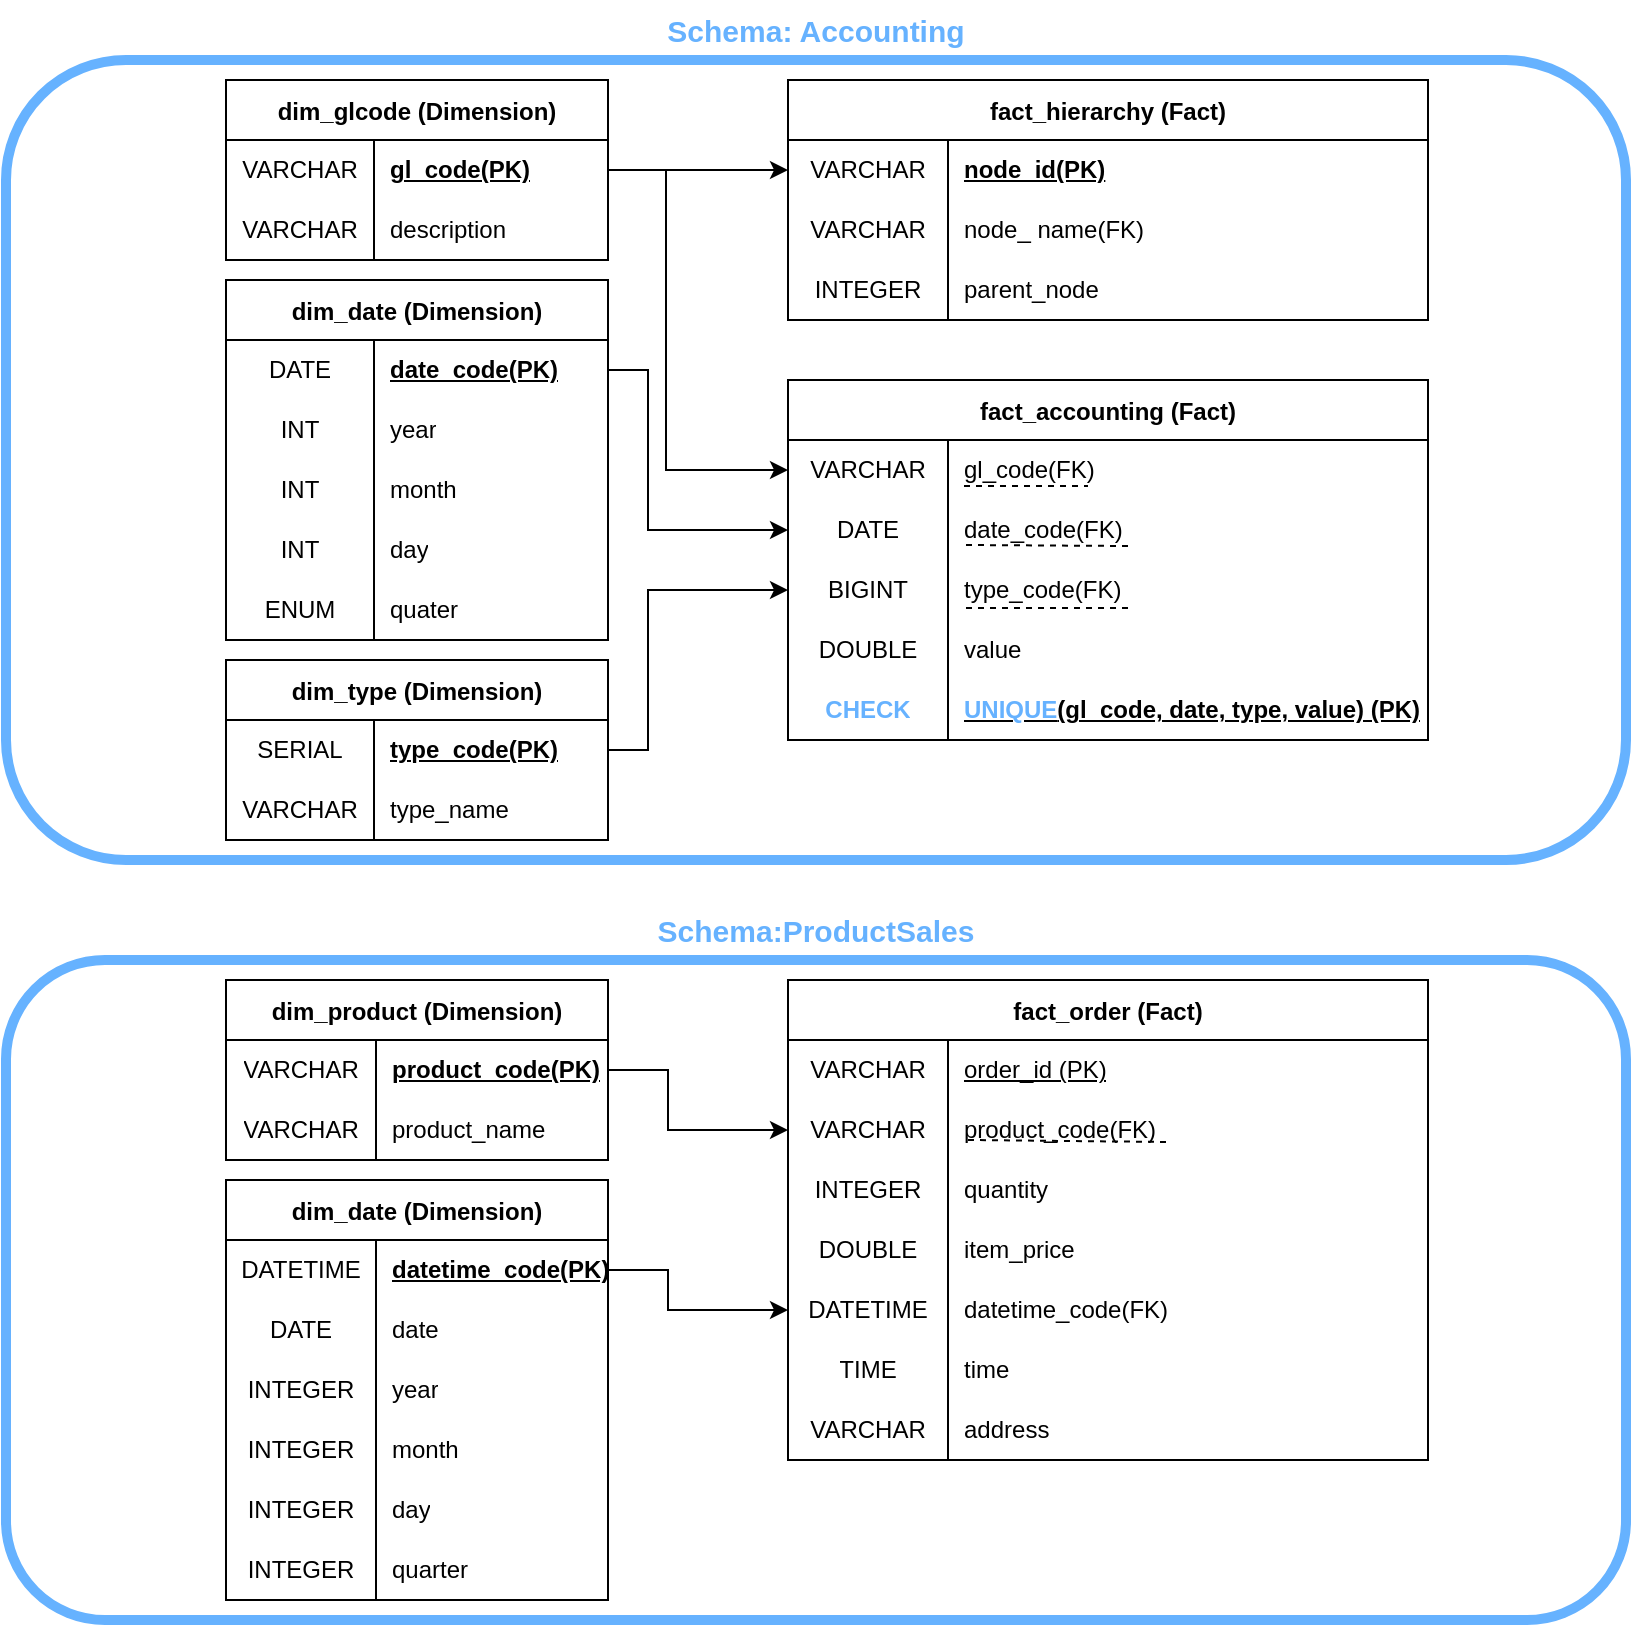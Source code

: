 <mxfile version="16.6.1" type="device"><diagram id="5F-pUFvBy4XZuOsoaBeC" name="Page-1"><mxGraphModel dx="693" dy="512" grid="1" gridSize="10" guides="1" tooltips="1" connect="1" arrows="1" fold="1" page="1" pageScale="1" pageWidth="827" pageHeight="1169" math="0" shadow="0"><root><mxCell id="0"/><mxCell id="1" parent="0"/><mxCell id="1MvtZuSsU6EJmMbIw_kp-1" value="dim_date (Dimension)" style="shape=table;startSize=30;container=1;collapsible=0;childLayout=tableLayout;fixedRows=1;rowLines=0;fontStyle=1;" parent="1" vertex="1"><mxGeometry x="119" y="140" width="191" height="180" as="geometry"/></mxCell><mxCell id="1MvtZuSsU6EJmMbIw_kp-2" value="" style="shape=tableRow;horizontal=0;startSize=0;swimlaneHead=0;swimlaneBody=0;top=0;left=0;bottom=0;right=0;collapsible=0;dropTarget=0;fillColor=none;points=[[0,0.5],[1,0.5]];portConstraint=eastwest;" parent="1MvtZuSsU6EJmMbIw_kp-1" vertex="1"><mxGeometry y="30" width="191" height="30" as="geometry"/></mxCell><mxCell id="1MvtZuSsU6EJmMbIw_kp-3" value="DATE" style="shape=partialRectangle;html=1;whiteSpace=wrap;connectable=0;fillColor=none;top=0;left=0;bottom=0;right=0;overflow=hidden;pointerEvents=1;" parent="1MvtZuSsU6EJmMbIw_kp-2" vertex="1"><mxGeometry width="74" height="30" as="geometry"><mxRectangle width="74" height="30" as="alternateBounds"/></mxGeometry></mxCell><mxCell id="1MvtZuSsU6EJmMbIw_kp-4" value="&lt;u&gt;&lt;b&gt;date_code(PK)&lt;/b&gt;&lt;/u&gt;" style="shape=partialRectangle;html=1;whiteSpace=wrap;connectable=0;fillColor=none;top=0;left=0;bottom=0;right=0;align=left;spacingLeft=6;overflow=hidden;" parent="1MvtZuSsU6EJmMbIw_kp-2" vertex="1"><mxGeometry x="74" width="117" height="30" as="geometry"><mxRectangle width="117" height="30" as="alternateBounds"/></mxGeometry></mxCell><mxCell id="1MvtZuSsU6EJmMbIw_kp-5" value="" style="shape=tableRow;horizontal=0;startSize=0;swimlaneHead=0;swimlaneBody=0;top=0;left=0;bottom=0;right=0;collapsible=0;dropTarget=0;fillColor=none;points=[[0,0.5],[1,0.5]];portConstraint=eastwest;" parent="1MvtZuSsU6EJmMbIw_kp-1" vertex="1"><mxGeometry y="60" width="191" height="30" as="geometry"/></mxCell><mxCell id="1MvtZuSsU6EJmMbIw_kp-6" value="INT" style="shape=partialRectangle;html=1;whiteSpace=wrap;connectable=0;fillColor=none;top=0;left=0;bottom=0;right=0;overflow=hidden;" parent="1MvtZuSsU6EJmMbIw_kp-5" vertex="1"><mxGeometry width="74" height="30" as="geometry"><mxRectangle width="74" height="30" as="alternateBounds"/></mxGeometry></mxCell><mxCell id="1MvtZuSsU6EJmMbIw_kp-7" value="year" style="shape=partialRectangle;html=1;whiteSpace=wrap;connectable=0;fillColor=none;top=0;left=0;bottom=0;right=0;align=left;spacingLeft=6;overflow=hidden;" parent="1MvtZuSsU6EJmMbIw_kp-5" vertex="1"><mxGeometry x="74" width="117" height="30" as="geometry"><mxRectangle width="117" height="30" as="alternateBounds"/></mxGeometry></mxCell><mxCell id="1MvtZuSsU6EJmMbIw_kp-8" value="" style="shape=tableRow;horizontal=0;startSize=0;swimlaneHead=0;swimlaneBody=0;top=0;left=0;bottom=0;right=0;collapsible=0;dropTarget=0;fillColor=none;points=[[0,0.5],[1,0.5]];portConstraint=eastwest;" parent="1MvtZuSsU6EJmMbIw_kp-1" vertex="1"><mxGeometry y="90" width="191" height="30" as="geometry"/></mxCell><mxCell id="1MvtZuSsU6EJmMbIw_kp-9" value="INT" style="shape=partialRectangle;html=1;whiteSpace=wrap;connectable=0;fillColor=none;top=0;left=0;bottom=0;right=0;overflow=hidden;" parent="1MvtZuSsU6EJmMbIw_kp-8" vertex="1"><mxGeometry width="74" height="30" as="geometry"><mxRectangle width="74" height="30" as="alternateBounds"/></mxGeometry></mxCell><mxCell id="1MvtZuSsU6EJmMbIw_kp-10" value="month" style="shape=partialRectangle;html=1;whiteSpace=wrap;connectable=0;fillColor=none;top=0;left=0;bottom=0;right=0;align=left;spacingLeft=6;overflow=hidden;" parent="1MvtZuSsU6EJmMbIw_kp-8" vertex="1"><mxGeometry x="74" width="117" height="30" as="geometry"><mxRectangle width="117" height="30" as="alternateBounds"/></mxGeometry></mxCell><mxCell id="1MvtZuSsU6EJmMbIw_kp-11" value="" style="shape=tableRow;horizontal=0;startSize=0;swimlaneHead=0;swimlaneBody=0;top=0;left=0;bottom=0;right=0;collapsible=0;dropTarget=0;fillColor=none;points=[[0,0.5],[1,0.5]];portConstraint=eastwest;" parent="1MvtZuSsU6EJmMbIw_kp-1" vertex="1"><mxGeometry y="120" width="191" height="30" as="geometry"/></mxCell><mxCell id="1MvtZuSsU6EJmMbIw_kp-12" value="INT" style="shape=partialRectangle;html=1;whiteSpace=wrap;connectable=0;fillColor=none;top=0;left=0;bottom=0;right=0;overflow=hidden;" parent="1MvtZuSsU6EJmMbIw_kp-11" vertex="1"><mxGeometry width="74" height="30" as="geometry"><mxRectangle width="74" height="30" as="alternateBounds"/></mxGeometry></mxCell><mxCell id="1MvtZuSsU6EJmMbIw_kp-13" value="day" style="shape=partialRectangle;html=1;whiteSpace=wrap;connectable=0;fillColor=none;top=0;left=0;bottom=0;right=0;align=left;spacingLeft=6;overflow=hidden;" parent="1MvtZuSsU6EJmMbIw_kp-11" vertex="1"><mxGeometry x="74" width="117" height="30" as="geometry"><mxRectangle width="117" height="30" as="alternateBounds"/></mxGeometry></mxCell><mxCell id="1MvtZuSsU6EJmMbIw_kp-14" value="" style="shape=tableRow;horizontal=0;startSize=0;swimlaneHead=0;swimlaneBody=0;top=0;left=0;bottom=0;right=0;collapsible=0;dropTarget=0;fillColor=none;points=[[0,0.5],[1,0.5]];portConstraint=eastwest;" parent="1MvtZuSsU6EJmMbIw_kp-1" vertex="1"><mxGeometry y="150" width="191" height="30" as="geometry"/></mxCell><mxCell id="1MvtZuSsU6EJmMbIw_kp-15" value="ENUM" style="shape=partialRectangle;html=1;whiteSpace=wrap;connectable=0;fillColor=none;top=0;left=0;bottom=0;right=0;overflow=hidden;" parent="1MvtZuSsU6EJmMbIw_kp-14" vertex="1"><mxGeometry width="74" height="30" as="geometry"><mxRectangle width="74" height="30" as="alternateBounds"/></mxGeometry></mxCell><mxCell id="1MvtZuSsU6EJmMbIw_kp-16" value="quater" style="shape=partialRectangle;html=1;whiteSpace=wrap;connectable=0;fillColor=none;top=0;left=0;bottom=0;right=0;align=left;spacingLeft=6;overflow=hidden;" parent="1MvtZuSsU6EJmMbIw_kp-14" vertex="1"><mxGeometry x="74" width="117" height="30" as="geometry"><mxRectangle width="117" height="30" as="alternateBounds"/></mxGeometry></mxCell><mxCell id="1MvtZuSsU6EJmMbIw_kp-17" value="fact_accounting (Fact)" style="shape=table;startSize=30;container=1;collapsible=0;childLayout=tableLayout;fixedRows=1;rowLines=0;fontStyle=1;" parent="1" vertex="1"><mxGeometry x="400" y="190" width="320" height="180" as="geometry"/></mxCell><mxCell id="1MvtZuSsU6EJmMbIw_kp-18" value="" style="shape=tableRow;horizontal=0;startSize=0;swimlaneHead=0;swimlaneBody=0;top=0;left=0;bottom=0;right=0;collapsible=0;dropTarget=0;fillColor=none;points=[[0,0.5],[1,0.5]];portConstraint=eastwest;" parent="1MvtZuSsU6EJmMbIw_kp-17" vertex="1"><mxGeometry y="30" width="320" height="30" as="geometry"/></mxCell><mxCell id="1MvtZuSsU6EJmMbIw_kp-19" value="VARCHAR" style="shape=partialRectangle;html=1;whiteSpace=wrap;connectable=0;fillColor=none;top=0;left=0;bottom=0;right=0;overflow=hidden;pointerEvents=1;" parent="1MvtZuSsU6EJmMbIw_kp-18" vertex="1"><mxGeometry width="80" height="30" as="geometry"><mxRectangle width="80" height="30" as="alternateBounds"/></mxGeometry></mxCell><mxCell id="1MvtZuSsU6EJmMbIw_kp-20" value="gl_code(FK)" style="shape=partialRectangle;html=1;whiteSpace=wrap;connectable=0;fillColor=none;top=0;left=0;bottom=0;right=0;align=left;spacingLeft=6;overflow=hidden;" parent="1MvtZuSsU6EJmMbIw_kp-18" vertex="1"><mxGeometry x="80" width="240" height="30" as="geometry"><mxRectangle width="240" height="30" as="alternateBounds"/></mxGeometry></mxCell><mxCell id="1MvtZuSsU6EJmMbIw_kp-21" value="" style="shape=tableRow;horizontal=0;startSize=0;swimlaneHead=0;swimlaneBody=0;top=0;left=0;bottom=0;right=0;collapsible=0;dropTarget=0;fillColor=none;points=[[0,0.5],[1,0.5]];portConstraint=eastwest;" parent="1MvtZuSsU6EJmMbIw_kp-17" vertex="1"><mxGeometry y="60" width="320" height="30" as="geometry"/></mxCell><mxCell id="1MvtZuSsU6EJmMbIw_kp-22" value="DATE" style="shape=partialRectangle;html=1;whiteSpace=wrap;connectable=0;fillColor=none;top=0;left=0;bottom=0;right=0;overflow=hidden;" parent="1MvtZuSsU6EJmMbIw_kp-21" vertex="1"><mxGeometry width="80" height="30" as="geometry"><mxRectangle width="80" height="30" as="alternateBounds"/></mxGeometry></mxCell><mxCell id="1MvtZuSsU6EJmMbIw_kp-23" value="date_code(FK)" style="shape=partialRectangle;html=1;whiteSpace=wrap;connectable=0;fillColor=none;top=0;left=0;bottom=0;right=0;align=left;spacingLeft=6;overflow=hidden;" parent="1MvtZuSsU6EJmMbIw_kp-21" vertex="1"><mxGeometry x="80" width="240" height="30" as="geometry"><mxRectangle width="240" height="30" as="alternateBounds"/></mxGeometry></mxCell><mxCell id="1MvtZuSsU6EJmMbIw_kp-24" value="" style="shape=tableRow;horizontal=0;startSize=0;swimlaneHead=0;swimlaneBody=0;top=0;left=0;bottom=0;right=0;collapsible=0;dropTarget=0;fillColor=none;points=[[0,0.5],[1,0.5]];portConstraint=eastwest;" parent="1MvtZuSsU6EJmMbIw_kp-17" vertex="1"><mxGeometry y="90" width="320" height="30" as="geometry"/></mxCell><mxCell id="1MvtZuSsU6EJmMbIw_kp-25" value="BIGINT" style="shape=partialRectangle;html=1;whiteSpace=wrap;connectable=0;fillColor=none;top=0;left=0;bottom=0;right=0;overflow=hidden;" parent="1MvtZuSsU6EJmMbIw_kp-24" vertex="1"><mxGeometry width="80" height="30" as="geometry"><mxRectangle width="80" height="30" as="alternateBounds"/></mxGeometry></mxCell><mxCell id="1MvtZuSsU6EJmMbIw_kp-26" value="type_code(FK)" style="shape=partialRectangle;html=1;whiteSpace=wrap;connectable=0;fillColor=none;top=0;left=0;bottom=0;right=0;align=left;spacingLeft=6;overflow=hidden;" parent="1MvtZuSsU6EJmMbIw_kp-24" vertex="1"><mxGeometry x="80" width="240" height="30" as="geometry"><mxRectangle width="240" height="30" as="alternateBounds"/></mxGeometry></mxCell><mxCell id="1MvtZuSsU6EJmMbIw_kp-27" value="" style="shape=tableRow;horizontal=0;startSize=0;swimlaneHead=0;swimlaneBody=0;top=0;left=0;bottom=0;right=0;collapsible=0;dropTarget=0;fillColor=none;points=[[0,0.5],[1,0.5]];portConstraint=eastwest;" parent="1MvtZuSsU6EJmMbIw_kp-17" vertex="1"><mxGeometry y="120" width="320" height="30" as="geometry"/></mxCell><mxCell id="1MvtZuSsU6EJmMbIw_kp-28" value="DOUBLE" style="shape=partialRectangle;html=1;whiteSpace=wrap;connectable=0;fillColor=none;top=0;left=0;bottom=0;right=0;overflow=hidden;" parent="1MvtZuSsU6EJmMbIw_kp-27" vertex="1"><mxGeometry width="80" height="30" as="geometry"><mxRectangle width="80" height="30" as="alternateBounds"/></mxGeometry></mxCell><mxCell id="1MvtZuSsU6EJmMbIw_kp-29" value="value" style="shape=partialRectangle;html=1;whiteSpace=wrap;connectable=0;fillColor=none;top=0;left=0;bottom=0;right=0;align=left;spacingLeft=6;overflow=hidden;" parent="1MvtZuSsU6EJmMbIw_kp-27" vertex="1"><mxGeometry x="80" width="240" height="30" as="geometry"><mxRectangle width="240" height="30" as="alternateBounds"/></mxGeometry></mxCell><mxCell id="1MvtZuSsU6EJmMbIw_kp-55" value="" style="shape=tableRow;horizontal=0;startSize=0;swimlaneHead=0;swimlaneBody=0;top=0;left=0;bottom=0;right=0;collapsible=0;dropTarget=0;fillColor=none;points=[[0,0.5],[1,0.5]];portConstraint=eastwest;" parent="1MvtZuSsU6EJmMbIw_kp-17" vertex="1"><mxGeometry y="150" width="320" height="30" as="geometry"/></mxCell><mxCell id="1MvtZuSsU6EJmMbIw_kp-56" value="&lt;font color=&quot;#66b2ff&quot;&gt;&lt;b&gt;CHECK&lt;/b&gt;&lt;/font&gt;" style="shape=partialRectangle;html=1;whiteSpace=wrap;connectable=0;fillColor=none;top=0;left=0;bottom=0;right=0;overflow=hidden;" parent="1MvtZuSsU6EJmMbIw_kp-55" vertex="1"><mxGeometry width="80" height="30" as="geometry"><mxRectangle width="80" height="30" as="alternateBounds"/></mxGeometry></mxCell><mxCell id="1MvtZuSsU6EJmMbIw_kp-57" value="&lt;u&gt;&lt;b&gt;&lt;font color=&quot;#66b2ff&quot;&gt;UNIQUE&lt;/font&gt;(gl_code, date, type, value) (PK)&lt;/b&gt;&lt;/u&gt;" style="shape=partialRectangle;html=1;whiteSpace=wrap;connectable=0;fillColor=none;top=0;left=0;bottom=0;right=0;align=left;spacingLeft=6;overflow=hidden;" parent="1MvtZuSsU6EJmMbIw_kp-55" vertex="1"><mxGeometry x="80" width="240" height="30" as="geometry"><mxRectangle width="240" height="30" as="alternateBounds"/></mxGeometry></mxCell><mxCell id="1MvtZuSsU6EJmMbIw_kp-30" value="dim_type (Dimension)" style="shape=table;startSize=30;container=1;collapsible=0;childLayout=tableLayout;fixedRows=1;rowLines=0;fontStyle=1;" parent="1" vertex="1"><mxGeometry x="119" y="330" width="191" height="90" as="geometry"/></mxCell><mxCell id="1MvtZuSsU6EJmMbIw_kp-31" value="" style="shape=tableRow;horizontal=0;startSize=0;swimlaneHead=0;swimlaneBody=0;top=0;left=0;bottom=0;right=0;collapsible=0;dropTarget=0;fillColor=none;points=[[0,0.5],[1,0.5]];portConstraint=eastwest;" parent="1MvtZuSsU6EJmMbIw_kp-30" vertex="1"><mxGeometry y="30" width="191" height="30" as="geometry"/></mxCell><mxCell id="1MvtZuSsU6EJmMbIw_kp-32" value="SERIAL" style="shape=partialRectangle;html=1;whiteSpace=wrap;connectable=0;fillColor=none;top=0;left=0;bottom=0;right=0;overflow=hidden;pointerEvents=1;" parent="1MvtZuSsU6EJmMbIw_kp-31" vertex="1"><mxGeometry width="74" height="30" as="geometry"><mxRectangle width="74" height="30" as="alternateBounds"/></mxGeometry></mxCell><mxCell id="1MvtZuSsU6EJmMbIw_kp-33" value="&lt;u&gt;&lt;b&gt;type_code(PK)&lt;/b&gt;&lt;/u&gt;" style="shape=partialRectangle;html=1;whiteSpace=wrap;connectable=0;fillColor=none;top=0;left=0;bottom=0;right=0;align=left;spacingLeft=6;overflow=hidden;" parent="1MvtZuSsU6EJmMbIw_kp-31" vertex="1"><mxGeometry x="74" width="117" height="30" as="geometry"><mxRectangle width="117" height="30" as="alternateBounds"/></mxGeometry></mxCell><mxCell id="1MvtZuSsU6EJmMbIw_kp-34" value="" style="shape=tableRow;horizontal=0;startSize=0;swimlaneHead=0;swimlaneBody=0;top=0;left=0;bottom=0;right=0;collapsible=0;dropTarget=0;fillColor=none;points=[[0,0.5],[1,0.5]];portConstraint=eastwest;" parent="1MvtZuSsU6EJmMbIw_kp-30" vertex="1"><mxGeometry y="60" width="191" height="30" as="geometry"/></mxCell><mxCell id="1MvtZuSsU6EJmMbIw_kp-35" value="VARCHAR" style="shape=partialRectangle;html=1;whiteSpace=wrap;connectable=0;fillColor=none;top=0;left=0;bottom=0;right=0;overflow=hidden;" parent="1MvtZuSsU6EJmMbIw_kp-34" vertex="1"><mxGeometry width="74" height="30" as="geometry"><mxRectangle width="74" height="30" as="alternateBounds"/></mxGeometry></mxCell><mxCell id="1MvtZuSsU6EJmMbIw_kp-36" value="type_name" style="shape=partialRectangle;html=1;whiteSpace=wrap;connectable=0;fillColor=none;top=0;left=0;bottom=0;right=0;align=left;spacingLeft=6;overflow=hidden;" parent="1MvtZuSsU6EJmMbIw_kp-34" vertex="1"><mxGeometry x="74" width="117" height="30" as="geometry"><mxRectangle width="117" height="30" as="alternateBounds"/></mxGeometry></mxCell><mxCell id="1MvtZuSsU6EJmMbIw_kp-52" value="" style="endArrow=none;dashed=1;html=1;rounded=0;strokeColor=#000000;strokeWidth=1;" parent="1" edge="1"><mxGeometry width="50" height="50" relative="1" as="geometry"><mxPoint x="489" y="272.5" as="sourcePoint"/><mxPoint x="570" y="273" as="targetPoint"/></mxGeometry></mxCell><mxCell id="1MvtZuSsU6EJmMbIw_kp-53" value="" style="endArrow=none;dashed=1;html=1;rounded=0;strokeColor=#000000;strokeWidth=1;fontSize=7;align=center;" parent="1" edge="1"><mxGeometry width="50" height="50" relative="1" as="geometry"><mxPoint x="488" y="243" as="sourcePoint"/><mxPoint x="550" y="243" as="targetPoint"/></mxGeometry></mxCell><mxCell id="1MvtZuSsU6EJmMbIw_kp-54" value="" style="endArrow=none;dashed=1;html=1;rounded=0;strokeColor=#000000;strokeWidth=1;" parent="1" edge="1"><mxGeometry width="50" height="50" relative="1" as="geometry"><mxPoint x="489" y="304" as="sourcePoint"/><mxPoint x="570" y="304" as="targetPoint"/></mxGeometry></mxCell><mxCell id="1MvtZuSsU6EJmMbIw_kp-58" value="dim_glcode (Dimension)" style="shape=table;startSize=30;container=1;collapsible=0;childLayout=tableLayout;fixedRows=1;rowLines=0;fontStyle=1;" parent="1" vertex="1"><mxGeometry x="119" y="40" width="191" height="90" as="geometry"/></mxCell><mxCell id="1MvtZuSsU6EJmMbIw_kp-59" value="" style="shape=tableRow;horizontal=0;startSize=0;swimlaneHead=0;swimlaneBody=0;top=0;left=0;bottom=0;right=0;collapsible=0;dropTarget=0;fillColor=none;points=[[0,0.5],[1,0.5]];portConstraint=eastwest;" parent="1MvtZuSsU6EJmMbIw_kp-58" vertex="1"><mxGeometry y="30" width="191" height="30" as="geometry"/></mxCell><mxCell id="1MvtZuSsU6EJmMbIw_kp-60" value="VARCHAR" style="shape=partialRectangle;html=1;whiteSpace=wrap;connectable=0;fillColor=none;top=0;left=0;bottom=0;right=0;overflow=hidden;pointerEvents=1;" parent="1MvtZuSsU6EJmMbIw_kp-59" vertex="1"><mxGeometry width="74" height="30" as="geometry"><mxRectangle width="74" height="30" as="alternateBounds"/></mxGeometry></mxCell><mxCell id="1MvtZuSsU6EJmMbIw_kp-61" value="&lt;u&gt;&lt;b&gt;gl_code(PK)&lt;/b&gt;&lt;/u&gt;" style="shape=partialRectangle;html=1;whiteSpace=wrap;connectable=0;fillColor=none;top=0;left=0;bottom=0;right=0;align=left;spacingLeft=6;overflow=hidden;" parent="1MvtZuSsU6EJmMbIw_kp-59" vertex="1"><mxGeometry x="74" width="117" height="30" as="geometry"><mxRectangle width="117" height="30" as="alternateBounds"/></mxGeometry></mxCell><mxCell id="1MvtZuSsU6EJmMbIw_kp-62" value="" style="shape=tableRow;horizontal=0;startSize=0;swimlaneHead=0;swimlaneBody=0;top=0;left=0;bottom=0;right=0;collapsible=0;dropTarget=0;fillColor=none;points=[[0,0.5],[1,0.5]];portConstraint=eastwest;" parent="1MvtZuSsU6EJmMbIw_kp-58" vertex="1"><mxGeometry y="60" width="191" height="30" as="geometry"/></mxCell><mxCell id="1MvtZuSsU6EJmMbIw_kp-63" value="VARCHAR" style="shape=partialRectangle;html=1;whiteSpace=wrap;connectable=0;fillColor=none;top=0;left=0;bottom=0;right=0;overflow=hidden;" parent="1MvtZuSsU6EJmMbIw_kp-62" vertex="1"><mxGeometry width="74" height="30" as="geometry"><mxRectangle width="74" height="30" as="alternateBounds"/></mxGeometry></mxCell><mxCell id="1MvtZuSsU6EJmMbIw_kp-64" value="description" style="shape=partialRectangle;html=1;whiteSpace=wrap;connectable=0;fillColor=none;top=0;left=0;bottom=0;right=0;align=left;spacingLeft=6;overflow=hidden;" parent="1MvtZuSsU6EJmMbIw_kp-62" vertex="1"><mxGeometry x="74" width="117" height="30" as="geometry"><mxRectangle width="117" height="30" as="alternateBounds"/></mxGeometry></mxCell><mxCell id="1MvtZuSsU6EJmMbIw_kp-72" value="fact_hierarchy (Fact)" style="shape=table;startSize=30;container=1;collapsible=0;childLayout=tableLayout;fixedRows=1;rowLines=0;fontStyle=1;" parent="1" vertex="1"><mxGeometry x="400" y="40" width="320" height="120" as="geometry"/></mxCell><mxCell id="1MvtZuSsU6EJmMbIw_kp-73" value="" style="shape=tableRow;horizontal=0;startSize=0;swimlaneHead=0;swimlaneBody=0;top=0;left=0;bottom=0;right=0;collapsible=0;dropTarget=0;fillColor=none;points=[[0,0.5],[1,0.5]];portConstraint=eastwest;" parent="1MvtZuSsU6EJmMbIw_kp-72" vertex="1"><mxGeometry y="30" width="320" height="30" as="geometry"/></mxCell><mxCell id="1MvtZuSsU6EJmMbIw_kp-74" value="VARCHAR" style="shape=partialRectangle;html=1;whiteSpace=wrap;connectable=0;fillColor=none;top=0;left=0;bottom=0;right=0;overflow=hidden;pointerEvents=1;" parent="1MvtZuSsU6EJmMbIw_kp-73" vertex="1"><mxGeometry width="80" height="30" as="geometry"><mxRectangle width="80" height="30" as="alternateBounds"/></mxGeometry></mxCell><mxCell id="1MvtZuSsU6EJmMbIw_kp-75" value="&lt;u&gt;&lt;b&gt;node_id(PK)&lt;/b&gt;&lt;/u&gt;" style="shape=partialRectangle;html=1;whiteSpace=wrap;connectable=0;fillColor=none;top=0;left=0;bottom=0;right=0;align=left;spacingLeft=6;overflow=hidden;" parent="1MvtZuSsU6EJmMbIw_kp-73" vertex="1"><mxGeometry x="80" width="240" height="30" as="geometry"><mxRectangle width="240" height="30" as="alternateBounds"/></mxGeometry></mxCell><mxCell id="1MvtZuSsU6EJmMbIw_kp-76" value="" style="shape=tableRow;horizontal=0;startSize=0;swimlaneHead=0;swimlaneBody=0;top=0;left=0;bottom=0;right=0;collapsible=0;dropTarget=0;fillColor=none;points=[[0,0.5],[1,0.5]];portConstraint=eastwest;" parent="1MvtZuSsU6EJmMbIw_kp-72" vertex="1"><mxGeometry y="60" width="320" height="30" as="geometry"/></mxCell><mxCell id="1MvtZuSsU6EJmMbIw_kp-77" value="VARCHAR" style="shape=partialRectangle;html=1;whiteSpace=wrap;connectable=0;fillColor=none;top=0;left=0;bottom=0;right=0;overflow=hidden;" parent="1MvtZuSsU6EJmMbIw_kp-76" vertex="1"><mxGeometry width="80" height="30" as="geometry"><mxRectangle width="80" height="30" as="alternateBounds"/></mxGeometry></mxCell><mxCell id="1MvtZuSsU6EJmMbIw_kp-78" value="node_ name(FK)" style="shape=partialRectangle;html=1;whiteSpace=wrap;connectable=0;fillColor=none;top=0;left=0;bottom=0;right=0;align=left;spacingLeft=6;overflow=hidden;" parent="1MvtZuSsU6EJmMbIw_kp-76" vertex="1"><mxGeometry x="80" width="240" height="30" as="geometry"><mxRectangle width="240" height="30" as="alternateBounds"/></mxGeometry></mxCell><mxCell id="1MvtZuSsU6EJmMbIw_kp-79" value="" style="shape=tableRow;horizontal=0;startSize=0;swimlaneHead=0;swimlaneBody=0;top=0;left=0;bottom=0;right=0;collapsible=0;dropTarget=0;fillColor=none;points=[[0,0.5],[1,0.5]];portConstraint=eastwest;" parent="1MvtZuSsU6EJmMbIw_kp-72" vertex="1"><mxGeometry y="90" width="320" height="30" as="geometry"/></mxCell><mxCell id="1MvtZuSsU6EJmMbIw_kp-80" value="INTEGER" style="shape=partialRectangle;html=1;whiteSpace=wrap;connectable=0;fillColor=none;top=0;left=0;bottom=0;right=0;overflow=hidden;" parent="1MvtZuSsU6EJmMbIw_kp-79" vertex="1"><mxGeometry width="80" height="30" as="geometry"><mxRectangle width="80" height="30" as="alternateBounds"/></mxGeometry></mxCell><mxCell id="1MvtZuSsU6EJmMbIw_kp-81" value="parent_node" style="shape=partialRectangle;html=1;whiteSpace=wrap;connectable=0;fillColor=none;top=0;left=0;bottom=0;right=0;align=left;spacingLeft=6;overflow=hidden;" parent="1MvtZuSsU6EJmMbIw_kp-79" vertex="1"><mxGeometry x="80" width="240" height="30" as="geometry"><mxRectangle width="240" height="30" as="alternateBounds"/></mxGeometry></mxCell><mxCell id="AaiymT-hj9C-bl4fWo8h-1" value="" style="endArrow=classic;html=1;rounded=0;exitX=1;exitY=0.5;exitDx=0;exitDy=0;entryX=0;entryY=0.5;entryDx=0;entryDy=0;" parent="1" source="1MvtZuSsU6EJmMbIw_kp-59" target="1MvtZuSsU6EJmMbIw_kp-18" edge="1"><mxGeometry width="50" height="50" relative="1" as="geometry"><mxPoint x="539" y="370" as="sourcePoint"/><mxPoint x="589" y="320" as="targetPoint"/><Array as="points"><mxPoint x="319" y="85"/><mxPoint x="339" y="85"/><mxPoint x="339" y="235"/></Array></mxGeometry></mxCell><mxCell id="AaiymT-hj9C-bl4fWo8h-2" value="" style="endArrow=classic;html=1;rounded=0;entryX=0;entryY=0.5;entryDx=0;entryDy=0;exitX=1;exitY=0.5;exitDx=0;exitDy=0;" parent="1" source="1MvtZuSsU6EJmMbIw_kp-59" target="1MvtZuSsU6EJmMbIw_kp-73" edge="1"><mxGeometry width="50" height="50" relative="1" as="geometry"><mxPoint x="539" y="370" as="sourcePoint"/><mxPoint x="589" y="320" as="targetPoint"/></mxGeometry></mxCell><mxCell id="AaiymT-hj9C-bl4fWo8h-3" value="" style="endArrow=classic;html=1;rounded=0;exitX=1;exitY=0.5;exitDx=0;exitDy=0;entryX=0;entryY=0.5;entryDx=0;entryDy=0;" parent="1" source="1MvtZuSsU6EJmMbIw_kp-31" target="1MvtZuSsU6EJmMbIw_kp-24" edge="1"><mxGeometry width="50" height="50" relative="1" as="geometry"><mxPoint x="539" y="370" as="sourcePoint"/><mxPoint x="589" y="320" as="targetPoint"/><Array as="points"><mxPoint x="330" y="375"/><mxPoint x="330" y="295"/></Array></mxGeometry></mxCell><mxCell id="AaiymT-hj9C-bl4fWo8h-4" value="" style="endArrow=classic;html=1;rounded=0;entryX=0;entryY=0.5;entryDx=0;entryDy=0;exitX=1;exitY=0.5;exitDx=0;exitDy=0;" parent="1" source="1MvtZuSsU6EJmMbIw_kp-2" target="1MvtZuSsU6EJmMbIw_kp-21" edge="1"><mxGeometry width="50" height="50" relative="1" as="geometry"><mxPoint x="539" y="370" as="sourcePoint"/><mxPoint x="589" y="320" as="targetPoint"/><Array as="points"><mxPoint x="330" y="185"/><mxPoint x="330" y="265"/></Array></mxGeometry></mxCell><mxCell id="AaiymT-hj9C-bl4fWo8h-5" value="" style="rounded=1;whiteSpace=wrap;html=1;fillColor=none;fontColor=none;noLabel=1;labelBorderColor=#000000;strokeColor=#66B2FF;strokeWidth=5;" parent="1" vertex="1"><mxGeometry x="9" y="30" width="810" height="400" as="geometry"/></mxCell><mxCell id="AaiymT-hj9C-bl4fWo8h-6" value="&lt;b&gt;&lt;font style=&quot;font-size: 15px&quot;&gt;Schema: Accounting&lt;/font&gt;&lt;/b&gt;" style="text;html=1;strokeColor=none;fillColor=none;align=center;verticalAlign=middle;whiteSpace=wrap;rounded=0;labelBorderColor=none;fontColor=#66B2FF;" parent="1" vertex="1"><mxGeometry x="309" width="210" height="30" as="geometry"/></mxCell><mxCell id="AaiymT-hj9C-bl4fWo8h-7" value="dim_product (Dimension)" style="shape=table;startSize=30;container=1;collapsible=0;childLayout=tableLayout;fixedRows=1;rowLines=0;fontStyle=1;" parent="1" vertex="1"><mxGeometry x="119" y="490" width="191" height="90" as="geometry"/></mxCell><mxCell id="AaiymT-hj9C-bl4fWo8h-8" value="" style="shape=tableRow;horizontal=0;startSize=0;swimlaneHead=0;swimlaneBody=0;top=0;left=0;bottom=0;right=0;collapsible=0;dropTarget=0;fillColor=none;points=[[0,0.5],[1,0.5]];portConstraint=eastwest;" parent="AaiymT-hj9C-bl4fWo8h-7" vertex="1"><mxGeometry y="30" width="191" height="30" as="geometry"/></mxCell><mxCell id="AaiymT-hj9C-bl4fWo8h-9" value="VARCHAR" style="shape=partialRectangle;html=1;whiteSpace=wrap;connectable=0;fillColor=none;top=0;left=0;bottom=0;right=0;overflow=hidden;pointerEvents=1;" parent="AaiymT-hj9C-bl4fWo8h-8" vertex="1"><mxGeometry width="75" height="30" as="geometry"><mxRectangle width="75" height="30" as="alternateBounds"/></mxGeometry></mxCell><mxCell id="AaiymT-hj9C-bl4fWo8h-10" value="&lt;u&gt;&lt;b&gt;product_code(PK)&lt;/b&gt;&lt;/u&gt;" style="shape=partialRectangle;html=1;whiteSpace=wrap;connectable=0;fillColor=none;top=0;left=0;bottom=0;right=0;align=left;spacingLeft=6;overflow=hidden;" parent="AaiymT-hj9C-bl4fWo8h-8" vertex="1"><mxGeometry x="75" width="116" height="30" as="geometry"><mxRectangle width="116" height="30" as="alternateBounds"/></mxGeometry></mxCell><mxCell id="AaiymT-hj9C-bl4fWo8h-11" value="" style="shape=tableRow;horizontal=0;startSize=0;swimlaneHead=0;swimlaneBody=0;top=0;left=0;bottom=0;right=0;collapsible=0;dropTarget=0;fillColor=none;points=[[0,0.5],[1,0.5]];portConstraint=eastwest;" parent="AaiymT-hj9C-bl4fWo8h-7" vertex="1"><mxGeometry y="60" width="191" height="30" as="geometry"/></mxCell><mxCell id="AaiymT-hj9C-bl4fWo8h-12" value="VARCHAR" style="shape=partialRectangle;html=1;whiteSpace=wrap;connectable=0;fillColor=none;top=0;left=0;bottom=0;right=0;overflow=hidden;" parent="AaiymT-hj9C-bl4fWo8h-11" vertex="1"><mxGeometry width="75" height="30" as="geometry"><mxRectangle width="75" height="30" as="alternateBounds"/></mxGeometry></mxCell><mxCell id="AaiymT-hj9C-bl4fWo8h-13" value="product_name" style="shape=partialRectangle;html=1;whiteSpace=wrap;connectable=0;fillColor=none;top=0;left=0;bottom=0;right=0;align=left;spacingLeft=6;overflow=hidden;" parent="AaiymT-hj9C-bl4fWo8h-11" vertex="1"><mxGeometry x="75" width="116" height="30" as="geometry"><mxRectangle width="116" height="30" as="alternateBounds"/></mxGeometry></mxCell><mxCell id="AaiymT-hj9C-bl4fWo8h-14" value="fact_order (Fact)" style="shape=table;startSize=30;container=1;collapsible=0;childLayout=tableLayout;fixedRows=1;rowLines=0;fontStyle=1;" parent="1" vertex="1"><mxGeometry x="400" y="490" width="320" height="240" as="geometry"/></mxCell><mxCell id="AaiymT-hj9C-bl4fWo8h-15" value="" style="shape=tableRow;horizontal=0;startSize=0;swimlaneHead=0;swimlaneBody=0;top=0;left=0;bottom=0;right=0;collapsible=0;dropTarget=0;fillColor=none;points=[[0,0.5],[1,0.5]];portConstraint=eastwest;" parent="AaiymT-hj9C-bl4fWo8h-14" vertex="1"><mxGeometry y="30" width="320" height="30" as="geometry"/></mxCell><mxCell id="AaiymT-hj9C-bl4fWo8h-16" value="VARCHAR" style="shape=partialRectangle;html=1;whiteSpace=wrap;connectable=0;fillColor=none;top=0;left=0;bottom=0;right=0;overflow=hidden;pointerEvents=1;" parent="AaiymT-hj9C-bl4fWo8h-15" vertex="1"><mxGeometry width="80" height="30" as="geometry"><mxRectangle width="80" height="30" as="alternateBounds"/></mxGeometry></mxCell><mxCell id="AaiymT-hj9C-bl4fWo8h-17" value="&lt;u&gt;order_id (PK)&lt;/u&gt;" style="shape=partialRectangle;html=1;whiteSpace=wrap;connectable=0;fillColor=none;top=0;left=0;bottom=0;right=0;align=left;spacingLeft=6;overflow=hidden;" parent="AaiymT-hj9C-bl4fWo8h-15" vertex="1"><mxGeometry x="80" width="240" height="30" as="geometry"><mxRectangle width="240" height="30" as="alternateBounds"/></mxGeometry></mxCell><mxCell id="AaiymT-hj9C-bl4fWo8h-21" value="" style="shape=tableRow;horizontal=0;startSize=0;swimlaneHead=0;swimlaneBody=0;top=0;left=0;bottom=0;right=0;collapsible=0;dropTarget=0;fillColor=none;points=[[0,0.5],[1,0.5]];portConstraint=eastwest;" parent="AaiymT-hj9C-bl4fWo8h-14" vertex="1"><mxGeometry y="60" width="320" height="30" as="geometry"/></mxCell><mxCell id="AaiymT-hj9C-bl4fWo8h-22" value="VARCHAR" style="shape=partialRectangle;html=1;whiteSpace=wrap;connectable=0;fillColor=none;top=0;left=0;bottom=0;right=0;overflow=hidden;" parent="AaiymT-hj9C-bl4fWo8h-21" vertex="1"><mxGeometry width="80" height="30" as="geometry"><mxRectangle width="80" height="30" as="alternateBounds"/></mxGeometry></mxCell><mxCell id="AaiymT-hj9C-bl4fWo8h-23" value="product_code(FK)" style="shape=partialRectangle;html=1;whiteSpace=wrap;connectable=0;fillColor=none;top=0;left=0;bottom=0;right=0;align=left;spacingLeft=6;overflow=hidden;" parent="AaiymT-hj9C-bl4fWo8h-21" vertex="1"><mxGeometry x="80" width="240" height="30" as="geometry"><mxRectangle width="240" height="30" as="alternateBounds"/></mxGeometry></mxCell><mxCell id="AaiymT-hj9C-bl4fWo8h-54" value="" style="shape=tableRow;horizontal=0;startSize=0;swimlaneHead=0;swimlaneBody=0;top=0;left=0;bottom=0;right=0;collapsible=0;dropTarget=0;fillColor=none;points=[[0,0.5],[1,0.5]];portConstraint=eastwest;" parent="AaiymT-hj9C-bl4fWo8h-14" vertex="1"><mxGeometry y="90" width="320" height="30" as="geometry"/></mxCell><mxCell id="AaiymT-hj9C-bl4fWo8h-55" value="INTEGER" style="shape=partialRectangle;html=1;whiteSpace=wrap;connectable=0;fillColor=none;top=0;left=0;bottom=0;right=0;overflow=hidden;" parent="AaiymT-hj9C-bl4fWo8h-54" vertex="1"><mxGeometry width="80" height="30" as="geometry"><mxRectangle width="80" height="30" as="alternateBounds"/></mxGeometry></mxCell><mxCell id="AaiymT-hj9C-bl4fWo8h-56" value="&lt;span style=&quot;text-align: center&quot;&gt;quantity&lt;/span&gt;" style="shape=partialRectangle;html=1;whiteSpace=wrap;connectable=0;fillColor=none;top=0;left=0;bottom=0;right=0;align=left;spacingLeft=6;overflow=hidden;" parent="AaiymT-hj9C-bl4fWo8h-54" vertex="1"><mxGeometry x="80" width="240" height="30" as="geometry"><mxRectangle width="240" height="30" as="alternateBounds"/></mxGeometry></mxCell><mxCell id="AaiymT-hj9C-bl4fWo8h-57" value="" style="shape=tableRow;horizontal=0;startSize=0;swimlaneHead=0;swimlaneBody=0;top=0;left=0;bottom=0;right=0;collapsible=0;dropTarget=0;fillColor=none;points=[[0,0.5],[1,0.5]];portConstraint=eastwest;" parent="AaiymT-hj9C-bl4fWo8h-14" vertex="1"><mxGeometry y="120" width="320" height="30" as="geometry"/></mxCell><mxCell id="AaiymT-hj9C-bl4fWo8h-58" value="DOUBLE" style="shape=partialRectangle;html=1;whiteSpace=wrap;connectable=0;fillColor=none;top=0;left=0;bottom=0;right=0;overflow=hidden;" parent="AaiymT-hj9C-bl4fWo8h-57" vertex="1"><mxGeometry width="80" height="30" as="geometry"><mxRectangle width="80" height="30" as="alternateBounds"/></mxGeometry></mxCell><mxCell id="AaiymT-hj9C-bl4fWo8h-59" value="&lt;div style=&quot;text-align: center&quot;&gt;item_price&lt;/div&gt;" style="shape=partialRectangle;html=1;whiteSpace=wrap;connectable=0;fillColor=none;top=0;left=0;bottom=0;right=0;align=left;spacingLeft=6;overflow=hidden;" parent="AaiymT-hj9C-bl4fWo8h-57" vertex="1"><mxGeometry x="80" width="240" height="30" as="geometry"><mxRectangle width="240" height="30" as="alternateBounds"/></mxGeometry></mxCell><mxCell id="AaiymT-hj9C-bl4fWo8h-18" value="" style="shape=tableRow;horizontal=0;startSize=0;swimlaneHead=0;swimlaneBody=0;top=0;left=0;bottom=0;right=0;collapsible=0;dropTarget=0;fillColor=none;points=[[0,0.5],[1,0.5]];portConstraint=eastwest;" parent="AaiymT-hj9C-bl4fWo8h-14" vertex="1"><mxGeometry y="150" width="320" height="30" as="geometry"/></mxCell><mxCell id="AaiymT-hj9C-bl4fWo8h-19" value="DATETIME" style="shape=partialRectangle;html=1;whiteSpace=wrap;connectable=0;fillColor=none;top=0;left=0;bottom=0;right=0;overflow=hidden;" parent="AaiymT-hj9C-bl4fWo8h-18" vertex="1"><mxGeometry width="80" height="30" as="geometry"><mxRectangle width="80" height="30" as="alternateBounds"/></mxGeometry></mxCell><mxCell id="AaiymT-hj9C-bl4fWo8h-20" value="datetime_code(FK)" style="shape=partialRectangle;html=1;whiteSpace=wrap;connectable=0;fillColor=none;top=0;left=0;bottom=0;right=0;align=left;spacingLeft=6;overflow=hidden;" parent="AaiymT-hj9C-bl4fWo8h-18" vertex="1"><mxGeometry x="80" width="240" height="30" as="geometry"><mxRectangle width="240" height="30" as="alternateBounds"/></mxGeometry></mxCell><mxCell id="qIT2X0Qye6L_q1RpsxRi-1" value="" style="shape=tableRow;horizontal=0;startSize=0;swimlaneHead=0;swimlaneBody=0;top=0;left=0;bottom=0;right=0;collapsible=0;dropTarget=0;fillColor=none;points=[[0,0.5],[1,0.5]];portConstraint=eastwest;" vertex="1" parent="AaiymT-hj9C-bl4fWo8h-14"><mxGeometry y="180" width="320" height="30" as="geometry"/></mxCell><mxCell id="qIT2X0Qye6L_q1RpsxRi-2" value="TIME" style="shape=partialRectangle;html=1;whiteSpace=wrap;connectable=0;fillColor=none;top=0;left=0;bottom=0;right=0;overflow=hidden;" vertex="1" parent="qIT2X0Qye6L_q1RpsxRi-1"><mxGeometry width="80" height="30" as="geometry"><mxRectangle width="80" height="30" as="alternateBounds"/></mxGeometry></mxCell><mxCell id="qIT2X0Qye6L_q1RpsxRi-3" value="time" style="shape=partialRectangle;html=1;whiteSpace=wrap;connectable=0;fillColor=none;top=0;left=0;bottom=0;right=0;align=left;spacingLeft=6;overflow=hidden;" vertex="1" parent="qIT2X0Qye6L_q1RpsxRi-1"><mxGeometry x="80" width="240" height="30" as="geometry"><mxRectangle width="240" height="30" as="alternateBounds"/></mxGeometry></mxCell><mxCell id="AaiymT-hj9C-bl4fWo8h-24" value="" style="shape=tableRow;horizontal=0;startSize=0;swimlaneHead=0;swimlaneBody=0;top=0;left=0;bottom=0;right=0;collapsible=0;dropTarget=0;fillColor=none;points=[[0,0.5],[1,0.5]];portConstraint=eastwest;" parent="AaiymT-hj9C-bl4fWo8h-14" vertex="1"><mxGeometry y="210" width="320" height="30" as="geometry"/></mxCell><mxCell id="AaiymT-hj9C-bl4fWo8h-25" value="VARCHAR" style="shape=partialRectangle;html=1;whiteSpace=wrap;connectable=0;fillColor=none;top=0;left=0;bottom=0;right=0;overflow=hidden;" parent="AaiymT-hj9C-bl4fWo8h-24" vertex="1"><mxGeometry width="80" height="30" as="geometry"><mxRectangle width="80" height="30" as="alternateBounds"/></mxGeometry></mxCell><mxCell id="AaiymT-hj9C-bl4fWo8h-26" value="address" style="shape=partialRectangle;html=1;whiteSpace=wrap;connectable=0;fillColor=none;top=0;left=0;bottom=0;right=0;align=left;spacingLeft=6;overflow=hidden;" parent="AaiymT-hj9C-bl4fWo8h-24" vertex="1"><mxGeometry x="80" width="240" height="30" as="geometry"><mxRectangle width="240" height="30" as="alternateBounds"/></mxGeometry></mxCell><mxCell id="AaiymT-hj9C-bl4fWo8h-30" value="dim_date (Dimension)" style="shape=table;startSize=30;container=1;collapsible=0;childLayout=tableLayout;fixedRows=1;rowLines=0;fontStyle=1;" parent="1" vertex="1"><mxGeometry x="119" y="590" width="191" height="210" as="geometry"/></mxCell><mxCell id="AaiymT-hj9C-bl4fWo8h-31" value="" style="shape=tableRow;horizontal=0;startSize=0;swimlaneHead=0;swimlaneBody=0;top=0;left=0;bottom=0;right=0;collapsible=0;dropTarget=0;fillColor=none;points=[[0,0.5],[1,0.5]];portConstraint=eastwest;" parent="AaiymT-hj9C-bl4fWo8h-30" vertex="1"><mxGeometry y="30" width="191" height="30" as="geometry"/></mxCell><mxCell id="AaiymT-hj9C-bl4fWo8h-32" value="DATETIME" style="shape=partialRectangle;html=1;whiteSpace=wrap;connectable=0;fillColor=none;top=0;left=0;bottom=0;right=0;overflow=hidden;pointerEvents=1;" parent="AaiymT-hj9C-bl4fWo8h-31" vertex="1"><mxGeometry width="75" height="30" as="geometry"><mxRectangle width="75" height="30" as="alternateBounds"/></mxGeometry></mxCell><mxCell id="AaiymT-hj9C-bl4fWo8h-33" value="&lt;u&gt;&lt;b&gt;datetime_code(PK)&lt;/b&gt;&lt;/u&gt;" style="shape=partialRectangle;html=1;whiteSpace=wrap;connectable=0;fillColor=none;top=0;left=0;bottom=0;right=0;align=left;spacingLeft=6;overflow=hidden;" parent="AaiymT-hj9C-bl4fWo8h-31" vertex="1"><mxGeometry x="75" width="116" height="30" as="geometry"><mxRectangle width="116" height="30" as="alternateBounds"/></mxGeometry></mxCell><mxCell id="AaiymT-hj9C-bl4fWo8h-49" value="" style="shape=tableRow;horizontal=0;startSize=0;swimlaneHead=0;swimlaneBody=0;top=0;left=0;bottom=0;right=0;collapsible=0;dropTarget=0;fillColor=none;points=[[0,0.5],[1,0.5]];portConstraint=eastwest;" parent="AaiymT-hj9C-bl4fWo8h-30" vertex="1"><mxGeometry y="60" width="191" height="30" as="geometry"/></mxCell><mxCell id="AaiymT-hj9C-bl4fWo8h-50" value="DATE" style="shape=partialRectangle;html=1;whiteSpace=wrap;connectable=0;fillColor=none;top=0;left=0;bottom=0;right=0;overflow=hidden;pointerEvents=1;" parent="AaiymT-hj9C-bl4fWo8h-49" vertex="1"><mxGeometry width="75" height="30" as="geometry"><mxRectangle width="75" height="30" as="alternateBounds"/></mxGeometry></mxCell><mxCell id="AaiymT-hj9C-bl4fWo8h-51" value="date" style="shape=partialRectangle;html=1;whiteSpace=wrap;connectable=0;fillColor=none;top=0;left=0;bottom=0;right=0;align=left;spacingLeft=6;overflow=hidden;" parent="AaiymT-hj9C-bl4fWo8h-49" vertex="1"><mxGeometry x="75" width="116" height="30" as="geometry"><mxRectangle width="116" height="30" as="alternateBounds"/></mxGeometry></mxCell><mxCell id="AaiymT-hj9C-bl4fWo8h-34" value="" style="shape=tableRow;horizontal=0;startSize=0;swimlaneHead=0;swimlaneBody=0;top=0;left=0;bottom=0;right=0;collapsible=0;dropTarget=0;fillColor=none;points=[[0,0.5],[1,0.5]];portConstraint=eastwest;" parent="AaiymT-hj9C-bl4fWo8h-30" vertex="1"><mxGeometry y="90" width="191" height="30" as="geometry"/></mxCell><mxCell id="AaiymT-hj9C-bl4fWo8h-35" value="INTEGER" style="shape=partialRectangle;html=1;whiteSpace=wrap;connectable=0;fillColor=none;top=0;left=0;bottom=0;right=0;overflow=hidden;" parent="AaiymT-hj9C-bl4fWo8h-34" vertex="1"><mxGeometry width="75" height="30" as="geometry"><mxRectangle width="75" height="30" as="alternateBounds"/></mxGeometry></mxCell><mxCell id="AaiymT-hj9C-bl4fWo8h-36" value="year" style="shape=partialRectangle;html=1;whiteSpace=wrap;connectable=0;fillColor=none;top=0;left=0;bottom=0;right=0;align=left;spacingLeft=6;overflow=hidden;" parent="AaiymT-hj9C-bl4fWo8h-34" vertex="1"><mxGeometry x="75" width="116" height="30" as="geometry"><mxRectangle width="116" height="30" as="alternateBounds"/></mxGeometry></mxCell><mxCell id="AaiymT-hj9C-bl4fWo8h-37" value="" style="shape=tableRow;horizontal=0;startSize=0;swimlaneHead=0;swimlaneBody=0;top=0;left=0;bottom=0;right=0;collapsible=0;dropTarget=0;fillColor=none;points=[[0,0.5],[1,0.5]];portConstraint=eastwest;" parent="AaiymT-hj9C-bl4fWo8h-30" vertex="1"><mxGeometry y="120" width="191" height="30" as="geometry"/></mxCell><mxCell id="AaiymT-hj9C-bl4fWo8h-38" value="INTEGER" style="shape=partialRectangle;html=1;whiteSpace=wrap;connectable=0;fillColor=none;top=0;left=0;bottom=0;right=0;overflow=hidden;" parent="AaiymT-hj9C-bl4fWo8h-37" vertex="1"><mxGeometry width="75" height="30" as="geometry"><mxRectangle width="75" height="30" as="alternateBounds"/></mxGeometry></mxCell><mxCell id="AaiymT-hj9C-bl4fWo8h-39" value="month" style="shape=partialRectangle;html=1;whiteSpace=wrap;connectable=0;fillColor=none;top=0;left=0;bottom=0;right=0;align=left;spacingLeft=6;overflow=hidden;" parent="AaiymT-hj9C-bl4fWo8h-37" vertex="1"><mxGeometry x="75" width="116" height="30" as="geometry"><mxRectangle width="116" height="30" as="alternateBounds"/></mxGeometry></mxCell><mxCell id="AaiymT-hj9C-bl4fWo8h-40" value="" style="shape=tableRow;horizontal=0;startSize=0;swimlaneHead=0;swimlaneBody=0;top=0;left=0;bottom=0;right=0;collapsible=0;dropTarget=0;fillColor=none;points=[[0,0.5],[1,0.5]];portConstraint=eastwest;" parent="AaiymT-hj9C-bl4fWo8h-30" vertex="1"><mxGeometry y="150" width="191" height="30" as="geometry"/></mxCell><mxCell id="AaiymT-hj9C-bl4fWo8h-41" value="INTEGER" style="shape=partialRectangle;html=1;whiteSpace=wrap;connectable=0;fillColor=none;top=0;left=0;bottom=0;right=0;overflow=hidden;" parent="AaiymT-hj9C-bl4fWo8h-40" vertex="1"><mxGeometry width="75" height="30" as="geometry"><mxRectangle width="75" height="30" as="alternateBounds"/></mxGeometry></mxCell><mxCell id="AaiymT-hj9C-bl4fWo8h-42" value="day" style="shape=partialRectangle;html=1;whiteSpace=wrap;connectable=0;fillColor=none;top=0;left=0;bottom=0;right=0;align=left;spacingLeft=6;overflow=hidden;" parent="AaiymT-hj9C-bl4fWo8h-40" vertex="1"><mxGeometry x="75" width="116" height="30" as="geometry"><mxRectangle width="116" height="30" as="alternateBounds"/></mxGeometry></mxCell><mxCell id="AaiymT-hj9C-bl4fWo8h-43" value="" style="shape=tableRow;horizontal=0;startSize=0;swimlaneHead=0;swimlaneBody=0;top=0;left=0;bottom=0;right=0;collapsible=0;dropTarget=0;fillColor=none;points=[[0,0.5],[1,0.5]];portConstraint=eastwest;" parent="AaiymT-hj9C-bl4fWo8h-30" vertex="1"><mxGeometry y="180" width="191" height="30" as="geometry"/></mxCell><mxCell id="AaiymT-hj9C-bl4fWo8h-44" value="INTEGER" style="shape=partialRectangle;html=1;whiteSpace=wrap;connectable=0;fillColor=none;top=0;left=0;bottom=0;right=0;overflow=hidden;" parent="AaiymT-hj9C-bl4fWo8h-43" vertex="1"><mxGeometry width="75" height="30" as="geometry"><mxRectangle width="75" height="30" as="alternateBounds"/></mxGeometry></mxCell><mxCell id="AaiymT-hj9C-bl4fWo8h-45" value="quarter" style="shape=partialRectangle;html=1;whiteSpace=wrap;connectable=0;fillColor=none;top=0;left=0;bottom=0;right=0;align=left;spacingLeft=6;overflow=hidden;" parent="AaiymT-hj9C-bl4fWo8h-43" vertex="1"><mxGeometry x="75" width="116" height="30" as="geometry"><mxRectangle width="116" height="30" as="alternateBounds"/></mxGeometry></mxCell><mxCell id="AaiymT-hj9C-bl4fWo8h-52" value="" style="endArrow=none;dashed=1;html=1;rounded=0;strokeColor=#000000;strokeWidth=1;" parent="1" edge="1"><mxGeometry width="50" height="50" relative="1" as="geometry"><mxPoint x="490" y="570" as="sourcePoint"/><mxPoint x="590" y="571" as="targetPoint"/></mxGeometry></mxCell><mxCell id="AaiymT-hj9C-bl4fWo8h-60" value="" style="endArrow=classic;html=1;rounded=0;fontSize=7;fontColor=#66B2FF;strokeWidth=1;exitX=1;exitY=0.5;exitDx=0;exitDy=0;entryX=0;entryY=0.5;entryDx=0;entryDy=0;" parent="1" source="AaiymT-hj9C-bl4fWo8h-8" target="AaiymT-hj9C-bl4fWo8h-21" edge="1"><mxGeometry width="50" height="50" relative="1" as="geometry"><mxPoint x="390" y="660" as="sourcePoint"/><mxPoint x="440" y="610" as="targetPoint"/><Array as="points"><mxPoint x="340" y="535"/><mxPoint x="340" y="565"/></Array></mxGeometry></mxCell><mxCell id="AaiymT-hj9C-bl4fWo8h-61" value="" style="endArrow=classic;html=1;rounded=0;fontSize=7;fontColor=#66B2FF;strokeWidth=1;exitX=1;exitY=0.5;exitDx=0;exitDy=0;entryX=0;entryY=0.5;entryDx=0;entryDy=0;" parent="1" source="AaiymT-hj9C-bl4fWo8h-31" target="AaiymT-hj9C-bl4fWo8h-18" edge="1"><mxGeometry width="50" height="50" relative="1" as="geometry"><mxPoint x="330" y="640" as="sourcePoint"/><mxPoint x="440" y="610" as="targetPoint"/><Array as="points"><mxPoint x="340" y="635"/><mxPoint x="340" y="655"/></Array></mxGeometry></mxCell><mxCell id="AaiymT-hj9C-bl4fWo8h-62" value="" style="rounded=1;whiteSpace=wrap;html=1;fillColor=none;fontColor=none;noLabel=1;labelBorderColor=#000000;strokeColor=#66B2FF;strokeWidth=5;" parent="1" vertex="1"><mxGeometry x="9" y="480" width="810" height="330" as="geometry"/></mxCell><mxCell id="AaiymT-hj9C-bl4fWo8h-63" value="&lt;b&gt;&lt;font style=&quot;font-size: 15px&quot;&gt;Schema:ProductSales&lt;/font&gt;&lt;/b&gt;" style="text;html=1;strokeColor=none;fillColor=none;align=center;verticalAlign=middle;whiteSpace=wrap;rounded=0;labelBorderColor=none;fontColor=#66B2FF;" parent="1" vertex="1"><mxGeometry x="309" y="450" width="210" height="30" as="geometry"/></mxCell></root></mxGraphModel></diagram></mxfile>